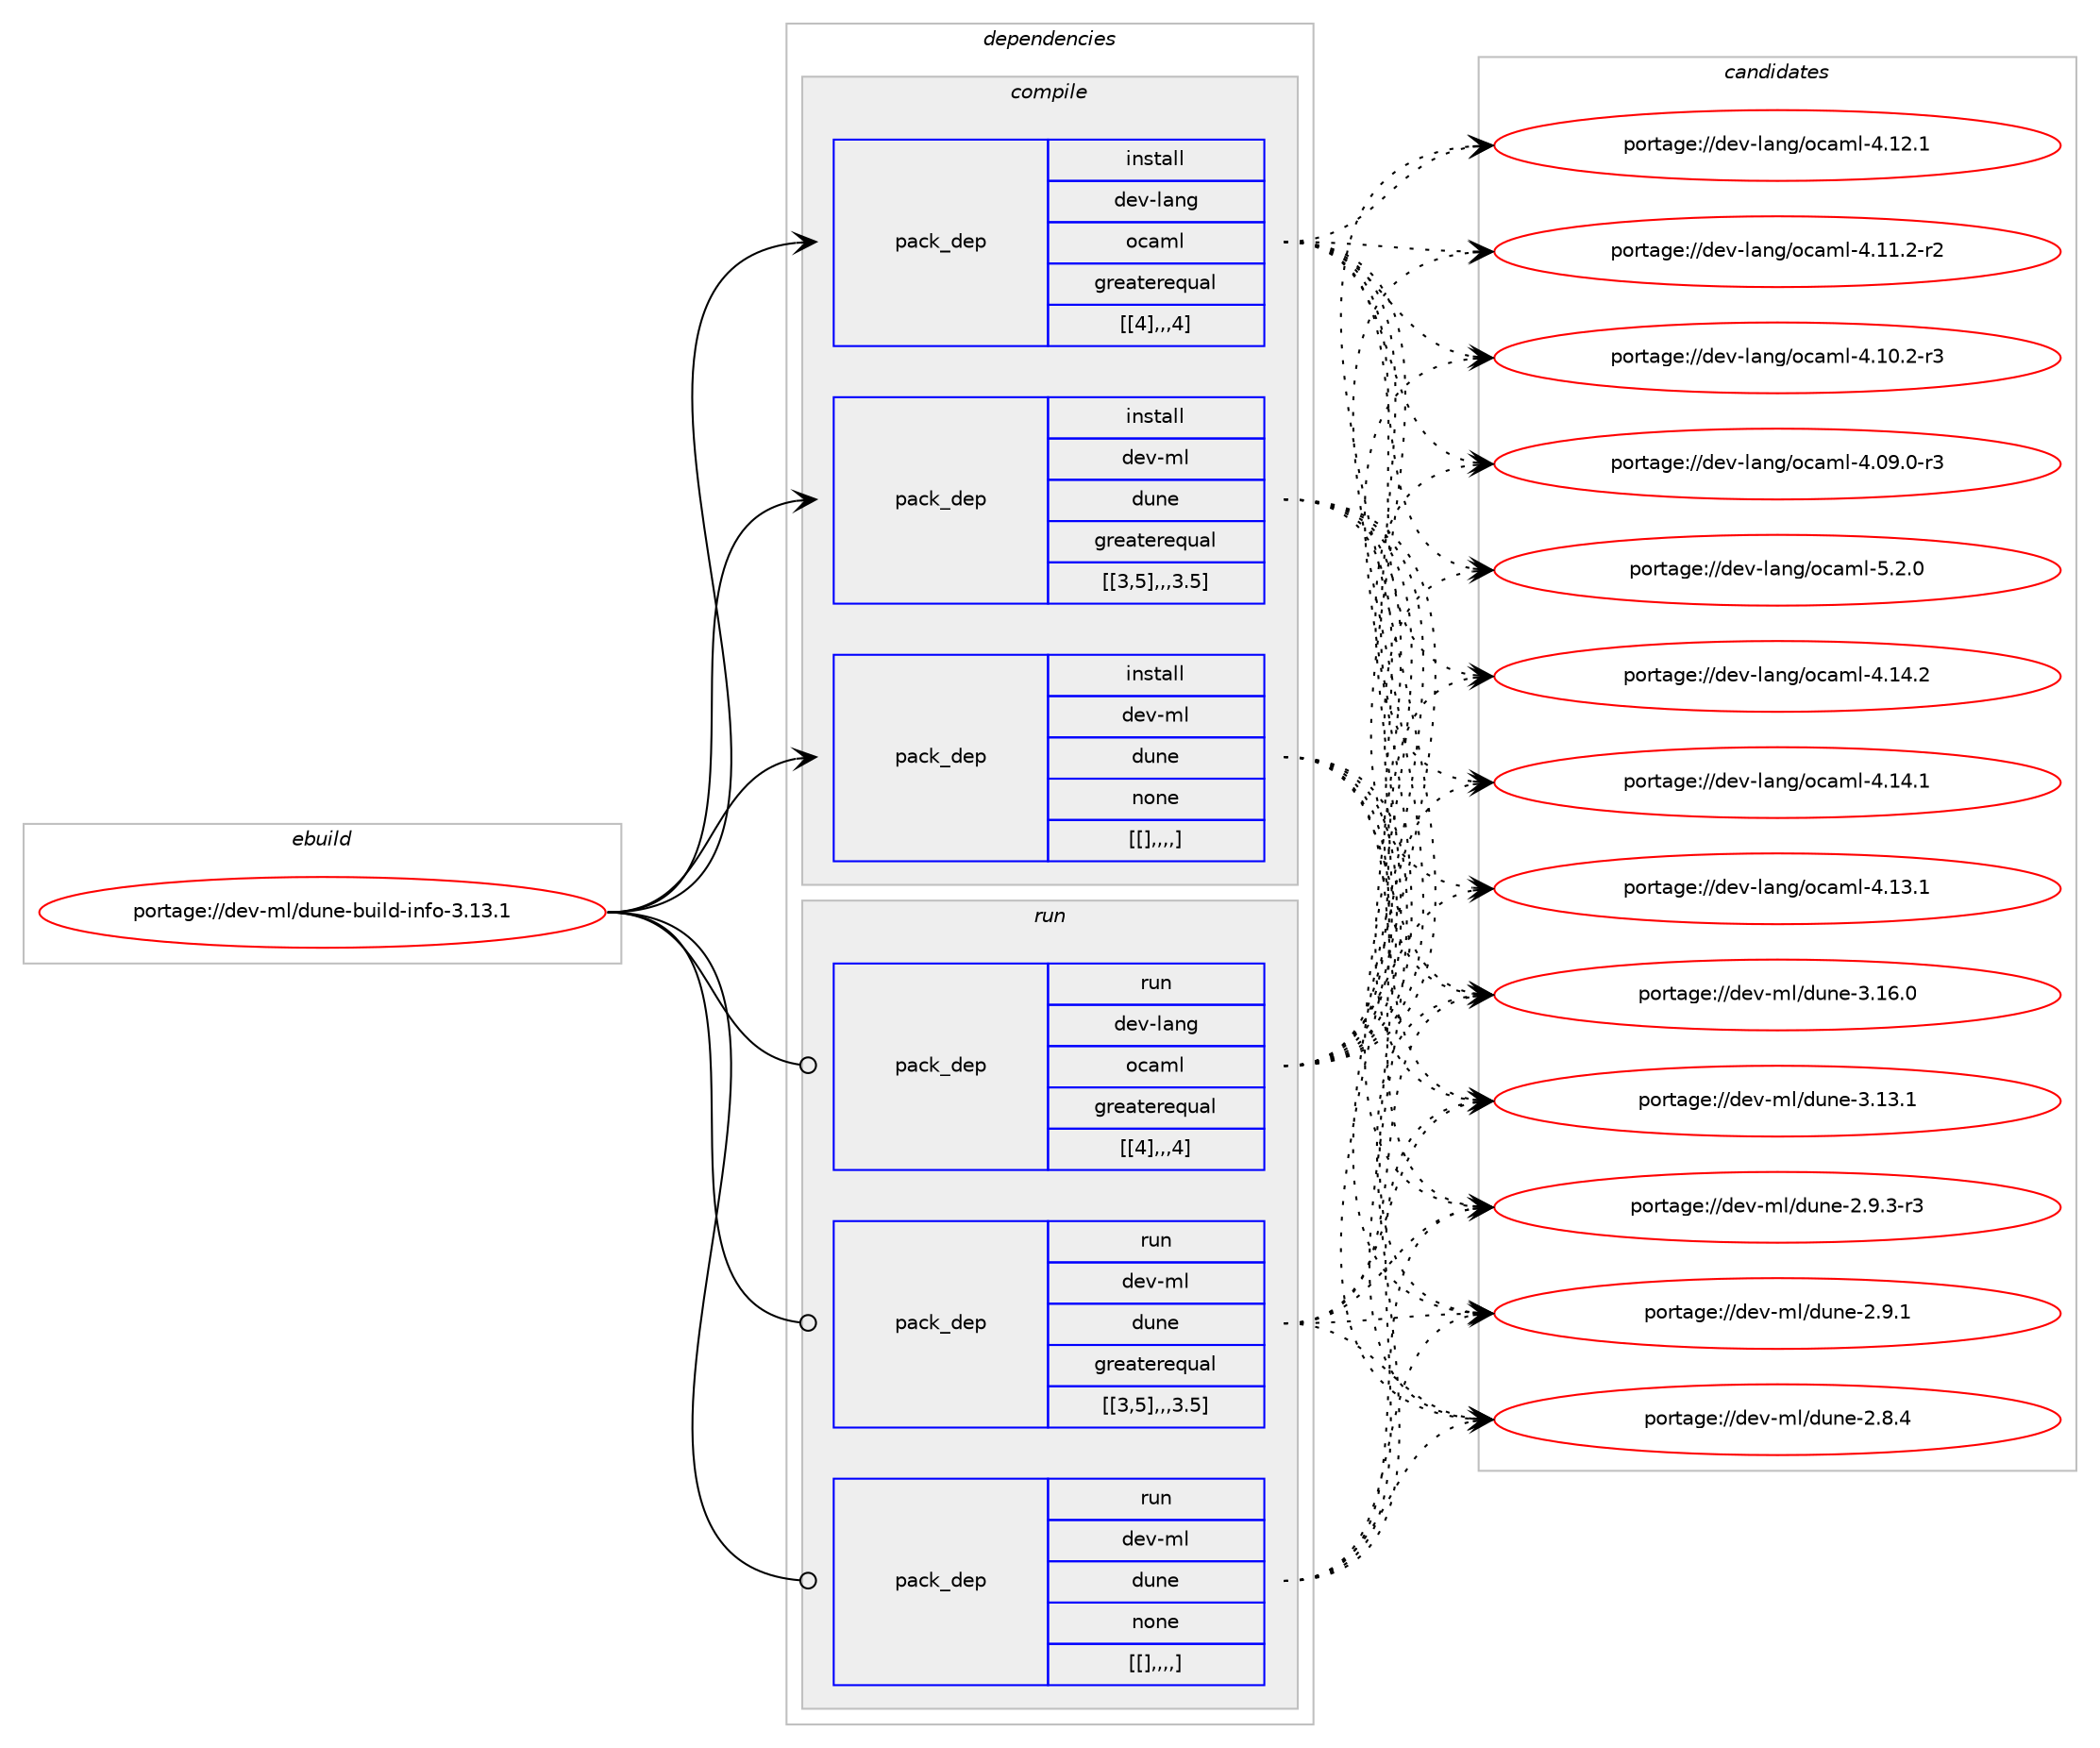digraph prolog {

# *************
# Graph options
# *************

newrank=true;
concentrate=true;
compound=true;
graph [rankdir=LR,fontname=Helvetica,fontsize=10,ranksep=1.5];#, ranksep=2.5, nodesep=0.2];
edge  [arrowhead=vee];
node  [fontname=Helvetica,fontsize=10];

# **********
# The ebuild
# **********

subgraph cluster_leftcol {
color=gray;
label=<<i>ebuild</i>>;
id [label="portage://dev-ml/dune-build-info-3.13.1", color=red, width=4, href="../dev-ml/dune-build-info-3.13.1.svg"];
}

# ****************
# The dependencies
# ****************

subgraph cluster_midcol {
color=gray;
label=<<i>dependencies</i>>;
subgraph cluster_compile {
fillcolor="#eeeeee";
style=filled;
label=<<i>compile</i>>;
subgraph pack88805 {
dependency119758 [label=<<TABLE BORDER="0" CELLBORDER="1" CELLSPACING="0" CELLPADDING="4" WIDTH="220"><TR><TD ROWSPAN="6" CELLPADDING="30">pack_dep</TD></TR><TR><TD WIDTH="110">install</TD></TR><TR><TD>dev-lang</TD></TR><TR><TD>ocaml</TD></TR><TR><TD>greaterequal</TD></TR><TR><TD>[[4],,,4]</TD></TR></TABLE>>, shape=none, color=blue];
}
id:e -> dependency119758:w [weight=20,style="solid",arrowhead="vee"];
subgraph pack88806 {
dependency119759 [label=<<TABLE BORDER="0" CELLBORDER="1" CELLSPACING="0" CELLPADDING="4" WIDTH="220"><TR><TD ROWSPAN="6" CELLPADDING="30">pack_dep</TD></TR><TR><TD WIDTH="110">install</TD></TR><TR><TD>dev-ml</TD></TR><TR><TD>dune</TD></TR><TR><TD>greaterequal</TD></TR><TR><TD>[[3,5],,,3.5]</TD></TR></TABLE>>, shape=none, color=blue];
}
id:e -> dependency119759:w [weight=20,style="solid",arrowhead="vee"];
subgraph pack88807 {
dependency119760 [label=<<TABLE BORDER="0" CELLBORDER="1" CELLSPACING="0" CELLPADDING="4" WIDTH="220"><TR><TD ROWSPAN="6" CELLPADDING="30">pack_dep</TD></TR><TR><TD WIDTH="110">install</TD></TR><TR><TD>dev-ml</TD></TR><TR><TD>dune</TD></TR><TR><TD>none</TD></TR><TR><TD>[[],,,,]</TD></TR></TABLE>>, shape=none, color=blue];
}
id:e -> dependency119760:w [weight=20,style="solid",arrowhead="vee"];
}
subgraph cluster_compileandrun {
fillcolor="#eeeeee";
style=filled;
label=<<i>compile and run</i>>;
}
subgraph cluster_run {
fillcolor="#eeeeee";
style=filled;
label=<<i>run</i>>;
subgraph pack88808 {
dependency119761 [label=<<TABLE BORDER="0" CELLBORDER="1" CELLSPACING="0" CELLPADDING="4" WIDTH="220"><TR><TD ROWSPAN="6" CELLPADDING="30">pack_dep</TD></TR><TR><TD WIDTH="110">run</TD></TR><TR><TD>dev-lang</TD></TR><TR><TD>ocaml</TD></TR><TR><TD>greaterequal</TD></TR><TR><TD>[[4],,,4]</TD></TR></TABLE>>, shape=none, color=blue];
}
id:e -> dependency119761:w [weight=20,style="solid",arrowhead="odot"];
subgraph pack88809 {
dependency119762 [label=<<TABLE BORDER="0" CELLBORDER="1" CELLSPACING="0" CELLPADDING="4" WIDTH="220"><TR><TD ROWSPAN="6" CELLPADDING="30">pack_dep</TD></TR><TR><TD WIDTH="110">run</TD></TR><TR><TD>dev-ml</TD></TR><TR><TD>dune</TD></TR><TR><TD>greaterequal</TD></TR><TR><TD>[[3,5],,,3.5]</TD></TR></TABLE>>, shape=none, color=blue];
}
id:e -> dependency119762:w [weight=20,style="solid",arrowhead="odot"];
subgraph pack88810 {
dependency119763 [label=<<TABLE BORDER="0" CELLBORDER="1" CELLSPACING="0" CELLPADDING="4" WIDTH="220"><TR><TD ROWSPAN="6" CELLPADDING="30">pack_dep</TD></TR><TR><TD WIDTH="110">run</TD></TR><TR><TD>dev-ml</TD></TR><TR><TD>dune</TD></TR><TR><TD>none</TD></TR><TR><TD>[[],,,,]</TD></TR></TABLE>>, shape=none, color=blue];
}
id:e -> dependency119763:w [weight=20,style="solid",arrowhead="odot"];
}
}

# **************
# The candidates
# **************

subgraph cluster_choices {
rank=same;
color=gray;
label=<<i>candidates</i>>;

subgraph choice88805 {
color=black;
nodesep=1;
choice1001011184510897110103471119997109108455346504648 [label="portage://dev-lang/ocaml-5.2.0", color=red, width=4,href="../dev-lang/ocaml-5.2.0.svg"];
choice100101118451089711010347111999710910845524649524650 [label="portage://dev-lang/ocaml-4.14.2", color=red, width=4,href="../dev-lang/ocaml-4.14.2.svg"];
choice100101118451089711010347111999710910845524649524649 [label="portage://dev-lang/ocaml-4.14.1", color=red, width=4,href="../dev-lang/ocaml-4.14.1.svg"];
choice100101118451089711010347111999710910845524649514649 [label="portage://dev-lang/ocaml-4.13.1", color=red, width=4,href="../dev-lang/ocaml-4.13.1.svg"];
choice100101118451089711010347111999710910845524649504649 [label="portage://dev-lang/ocaml-4.12.1", color=red, width=4,href="../dev-lang/ocaml-4.12.1.svg"];
choice1001011184510897110103471119997109108455246494946504511450 [label="portage://dev-lang/ocaml-4.11.2-r2", color=red, width=4,href="../dev-lang/ocaml-4.11.2-r2.svg"];
choice1001011184510897110103471119997109108455246494846504511451 [label="portage://dev-lang/ocaml-4.10.2-r3", color=red, width=4,href="../dev-lang/ocaml-4.10.2-r3.svg"];
choice1001011184510897110103471119997109108455246485746484511451 [label="portage://dev-lang/ocaml-4.09.0-r3", color=red, width=4,href="../dev-lang/ocaml-4.09.0-r3.svg"];
dependency119758:e -> choice1001011184510897110103471119997109108455346504648:w [style=dotted,weight="100"];
dependency119758:e -> choice100101118451089711010347111999710910845524649524650:w [style=dotted,weight="100"];
dependency119758:e -> choice100101118451089711010347111999710910845524649524649:w [style=dotted,weight="100"];
dependency119758:e -> choice100101118451089711010347111999710910845524649514649:w [style=dotted,weight="100"];
dependency119758:e -> choice100101118451089711010347111999710910845524649504649:w [style=dotted,weight="100"];
dependency119758:e -> choice1001011184510897110103471119997109108455246494946504511450:w [style=dotted,weight="100"];
dependency119758:e -> choice1001011184510897110103471119997109108455246494846504511451:w [style=dotted,weight="100"];
dependency119758:e -> choice1001011184510897110103471119997109108455246485746484511451:w [style=dotted,weight="100"];
}
subgraph choice88806 {
color=black;
nodesep=1;
choice100101118451091084710011711010145514649544648 [label="portage://dev-ml/dune-3.16.0", color=red, width=4,href="../dev-ml/dune-3.16.0.svg"];
choice100101118451091084710011711010145514649514649 [label="portage://dev-ml/dune-3.13.1", color=red, width=4,href="../dev-ml/dune-3.13.1.svg"];
choice10010111845109108471001171101014550465746514511451 [label="portage://dev-ml/dune-2.9.3-r3", color=red, width=4,href="../dev-ml/dune-2.9.3-r3.svg"];
choice1001011184510910847100117110101455046574649 [label="portage://dev-ml/dune-2.9.1", color=red, width=4,href="../dev-ml/dune-2.9.1.svg"];
choice1001011184510910847100117110101455046564652 [label="portage://dev-ml/dune-2.8.4", color=red, width=4,href="../dev-ml/dune-2.8.4.svg"];
dependency119759:e -> choice100101118451091084710011711010145514649544648:w [style=dotted,weight="100"];
dependency119759:e -> choice100101118451091084710011711010145514649514649:w [style=dotted,weight="100"];
dependency119759:e -> choice10010111845109108471001171101014550465746514511451:w [style=dotted,weight="100"];
dependency119759:e -> choice1001011184510910847100117110101455046574649:w [style=dotted,weight="100"];
dependency119759:e -> choice1001011184510910847100117110101455046564652:w [style=dotted,weight="100"];
}
subgraph choice88807 {
color=black;
nodesep=1;
choice100101118451091084710011711010145514649544648 [label="portage://dev-ml/dune-3.16.0", color=red, width=4,href="../dev-ml/dune-3.16.0.svg"];
choice100101118451091084710011711010145514649514649 [label="portage://dev-ml/dune-3.13.1", color=red, width=4,href="../dev-ml/dune-3.13.1.svg"];
choice10010111845109108471001171101014550465746514511451 [label="portage://dev-ml/dune-2.9.3-r3", color=red, width=4,href="../dev-ml/dune-2.9.3-r3.svg"];
choice1001011184510910847100117110101455046574649 [label="portage://dev-ml/dune-2.9.1", color=red, width=4,href="../dev-ml/dune-2.9.1.svg"];
choice1001011184510910847100117110101455046564652 [label="portage://dev-ml/dune-2.8.4", color=red, width=4,href="../dev-ml/dune-2.8.4.svg"];
dependency119760:e -> choice100101118451091084710011711010145514649544648:w [style=dotted,weight="100"];
dependency119760:e -> choice100101118451091084710011711010145514649514649:w [style=dotted,weight="100"];
dependency119760:e -> choice10010111845109108471001171101014550465746514511451:w [style=dotted,weight="100"];
dependency119760:e -> choice1001011184510910847100117110101455046574649:w [style=dotted,weight="100"];
dependency119760:e -> choice1001011184510910847100117110101455046564652:w [style=dotted,weight="100"];
}
subgraph choice88808 {
color=black;
nodesep=1;
choice1001011184510897110103471119997109108455346504648 [label="portage://dev-lang/ocaml-5.2.0", color=red, width=4,href="../dev-lang/ocaml-5.2.0.svg"];
choice100101118451089711010347111999710910845524649524650 [label="portage://dev-lang/ocaml-4.14.2", color=red, width=4,href="../dev-lang/ocaml-4.14.2.svg"];
choice100101118451089711010347111999710910845524649524649 [label="portage://dev-lang/ocaml-4.14.1", color=red, width=4,href="../dev-lang/ocaml-4.14.1.svg"];
choice100101118451089711010347111999710910845524649514649 [label="portage://dev-lang/ocaml-4.13.1", color=red, width=4,href="../dev-lang/ocaml-4.13.1.svg"];
choice100101118451089711010347111999710910845524649504649 [label="portage://dev-lang/ocaml-4.12.1", color=red, width=4,href="../dev-lang/ocaml-4.12.1.svg"];
choice1001011184510897110103471119997109108455246494946504511450 [label="portage://dev-lang/ocaml-4.11.2-r2", color=red, width=4,href="../dev-lang/ocaml-4.11.2-r2.svg"];
choice1001011184510897110103471119997109108455246494846504511451 [label="portage://dev-lang/ocaml-4.10.2-r3", color=red, width=4,href="../dev-lang/ocaml-4.10.2-r3.svg"];
choice1001011184510897110103471119997109108455246485746484511451 [label="portage://dev-lang/ocaml-4.09.0-r3", color=red, width=4,href="../dev-lang/ocaml-4.09.0-r3.svg"];
dependency119761:e -> choice1001011184510897110103471119997109108455346504648:w [style=dotted,weight="100"];
dependency119761:e -> choice100101118451089711010347111999710910845524649524650:w [style=dotted,weight="100"];
dependency119761:e -> choice100101118451089711010347111999710910845524649524649:w [style=dotted,weight="100"];
dependency119761:e -> choice100101118451089711010347111999710910845524649514649:w [style=dotted,weight="100"];
dependency119761:e -> choice100101118451089711010347111999710910845524649504649:w [style=dotted,weight="100"];
dependency119761:e -> choice1001011184510897110103471119997109108455246494946504511450:w [style=dotted,weight="100"];
dependency119761:e -> choice1001011184510897110103471119997109108455246494846504511451:w [style=dotted,weight="100"];
dependency119761:e -> choice1001011184510897110103471119997109108455246485746484511451:w [style=dotted,weight="100"];
}
subgraph choice88809 {
color=black;
nodesep=1;
choice100101118451091084710011711010145514649544648 [label="portage://dev-ml/dune-3.16.0", color=red, width=4,href="../dev-ml/dune-3.16.0.svg"];
choice100101118451091084710011711010145514649514649 [label="portage://dev-ml/dune-3.13.1", color=red, width=4,href="../dev-ml/dune-3.13.1.svg"];
choice10010111845109108471001171101014550465746514511451 [label="portage://dev-ml/dune-2.9.3-r3", color=red, width=4,href="../dev-ml/dune-2.9.3-r3.svg"];
choice1001011184510910847100117110101455046574649 [label="portage://dev-ml/dune-2.9.1", color=red, width=4,href="../dev-ml/dune-2.9.1.svg"];
choice1001011184510910847100117110101455046564652 [label="portage://dev-ml/dune-2.8.4", color=red, width=4,href="../dev-ml/dune-2.8.4.svg"];
dependency119762:e -> choice100101118451091084710011711010145514649544648:w [style=dotted,weight="100"];
dependency119762:e -> choice100101118451091084710011711010145514649514649:w [style=dotted,weight="100"];
dependency119762:e -> choice10010111845109108471001171101014550465746514511451:w [style=dotted,weight="100"];
dependency119762:e -> choice1001011184510910847100117110101455046574649:w [style=dotted,weight="100"];
dependency119762:e -> choice1001011184510910847100117110101455046564652:w [style=dotted,weight="100"];
}
subgraph choice88810 {
color=black;
nodesep=1;
choice100101118451091084710011711010145514649544648 [label="portage://dev-ml/dune-3.16.0", color=red, width=4,href="../dev-ml/dune-3.16.0.svg"];
choice100101118451091084710011711010145514649514649 [label="portage://dev-ml/dune-3.13.1", color=red, width=4,href="../dev-ml/dune-3.13.1.svg"];
choice10010111845109108471001171101014550465746514511451 [label="portage://dev-ml/dune-2.9.3-r3", color=red, width=4,href="../dev-ml/dune-2.9.3-r3.svg"];
choice1001011184510910847100117110101455046574649 [label="portage://dev-ml/dune-2.9.1", color=red, width=4,href="../dev-ml/dune-2.9.1.svg"];
choice1001011184510910847100117110101455046564652 [label="portage://dev-ml/dune-2.8.4", color=red, width=4,href="../dev-ml/dune-2.8.4.svg"];
dependency119763:e -> choice100101118451091084710011711010145514649544648:w [style=dotted,weight="100"];
dependency119763:e -> choice100101118451091084710011711010145514649514649:w [style=dotted,weight="100"];
dependency119763:e -> choice10010111845109108471001171101014550465746514511451:w [style=dotted,weight="100"];
dependency119763:e -> choice1001011184510910847100117110101455046574649:w [style=dotted,weight="100"];
dependency119763:e -> choice1001011184510910847100117110101455046564652:w [style=dotted,weight="100"];
}
}

}
